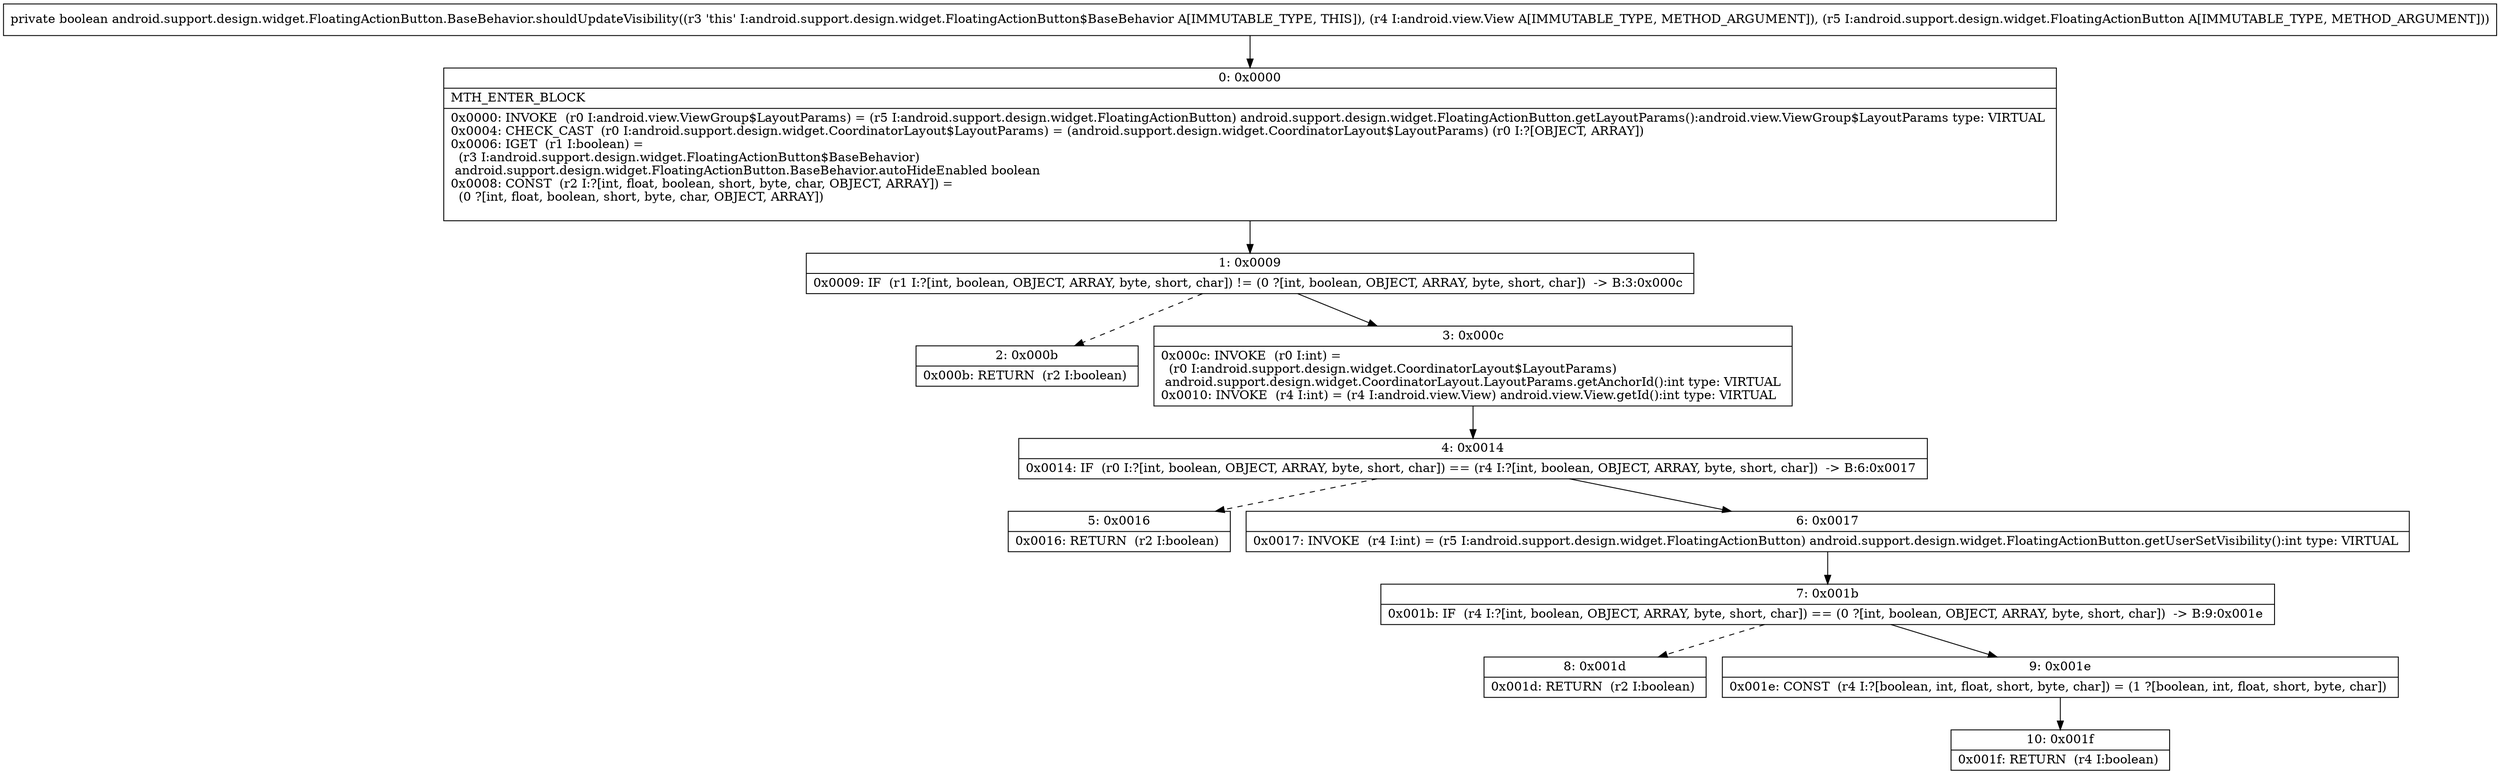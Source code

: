 digraph "CFG forandroid.support.design.widget.FloatingActionButton.BaseBehavior.shouldUpdateVisibility(Landroid\/view\/View;Landroid\/support\/design\/widget\/FloatingActionButton;)Z" {
Node_0 [shape=record,label="{0\:\ 0x0000|MTH_ENTER_BLOCK\l|0x0000: INVOKE  (r0 I:android.view.ViewGroup$LayoutParams) = (r5 I:android.support.design.widget.FloatingActionButton) android.support.design.widget.FloatingActionButton.getLayoutParams():android.view.ViewGroup$LayoutParams type: VIRTUAL \l0x0004: CHECK_CAST  (r0 I:android.support.design.widget.CoordinatorLayout$LayoutParams) = (android.support.design.widget.CoordinatorLayout$LayoutParams) (r0 I:?[OBJECT, ARRAY]) \l0x0006: IGET  (r1 I:boolean) = \l  (r3 I:android.support.design.widget.FloatingActionButton$BaseBehavior)\l android.support.design.widget.FloatingActionButton.BaseBehavior.autoHideEnabled boolean \l0x0008: CONST  (r2 I:?[int, float, boolean, short, byte, char, OBJECT, ARRAY]) = \l  (0 ?[int, float, boolean, short, byte, char, OBJECT, ARRAY])\l \l}"];
Node_1 [shape=record,label="{1\:\ 0x0009|0x0009: IF  (r1 I:?[int, boolean, OBJECT, ARRAY, byte, short, char]) != (0 ?[int, boolean, OBJECT, ARRAY, byte, short, char])  \-\> B:3:0x000c \l}"];
Node_2 [shape=record,label="{2\:\ 0x000b|0x000b: RETURN  (r2 I:boolean) \l}"];
Node_3 [shape=record,label="{3\:\ 0x000c|0x000c: INVOKE  (r0 I:int) = \l  (r0 I:android.support.design.widget.CoordinatorLayout$LayoutParams)\l android.support.design.widget.CoordinatorLayout.LayoutParams.getAnchorId():int type: VIRTUAL \l0x0010: INVOKE  (r4 I:int) = (r4 I:android.view.View) android.view.View.getId():int type: VIRTUAL \l}"];
Node_4 [shape=record,label="{4\:\ 0x0014|0x0014: IF  (r0 I:?[int, boolean, OBJECT, ARRAY, byte, short, char]) == (r4 I:?[int, boolean, OBJECT, ARRAY, byte, short, char])  \-\> B:6:0x0017 \l}"];
Node_5 [shape=record,label="{5\:\ 0x0016|0x0016: RETURN  (r2 I:boolean) \l}"];
Node_6 [shape=record,label="{6\:\ 0x0017|0x0017: INVOKE  (r4 I:int) = (r5 I:android.support.design.widget.FloatingActionButton) android.support.design.widget.FloatingActionButton.getUserSetVisibility():int type: VIRTUAL \l}"];
Node_7 [shape=record,label="{7\:\ 0x001b|0x001b: IF  (r4 I:?[int, boolean, OBJECT, ARRAY, byte, short, char]) == (0 ?[int, boolean, OBJECT, ARRAY, byte, short, char])  \-\> B:9:0x001e \l}"];
Node_8 [shape=record,label="{8\:\ 0x001d|0x001d: RETURN  (r2 I:boolean) \l}"];
Node_9 [shape=record,label="{9\:\ 0x001e|0x001e: CONST  (r4 I:?[boolean, int, float, short, byte, char]) = (1 ?[boolean, int, float, short, byte, char]) \l}"];
Node_10 [shape=record,label="{10\:\ 0x001f|0x001f: RETURN  (r4 I:boolean) \l}"];
MethodNode[shape=record,label="{private boolean android.support.design.widget.FloatingActionButton.BaseBehavior.shouldUpdateVisibility((r3 'this' I:android.support.design.widget.FloatingActionButton$BaseBehavior A[IMMUTABLE_TYPE, THIS]), (r4 I:android.view.View A[IMMUTABLE_TYPE, METHOD_ARGUMENT]), (r5 I:android.support.design.widget.FloatingActionButton A[IMMUTABLE_TYPE, METHOD_ARGUMENT])) }"];
MethodNode -> Node_0;
Node_0 -> Node_1;
Node_1 -> Node_2[style=dashed];
Node_1 -> Node_3;
Node_3 -> Node_4;
Node_4 -> Node_5[style=dashed];
Node_4 -> Node_6;
Node_6 -> Node_7;
Node_7 -> Node_8[style=dashed];
Node_7 -> Node_9;
Node_9 -> Node_10;
}

